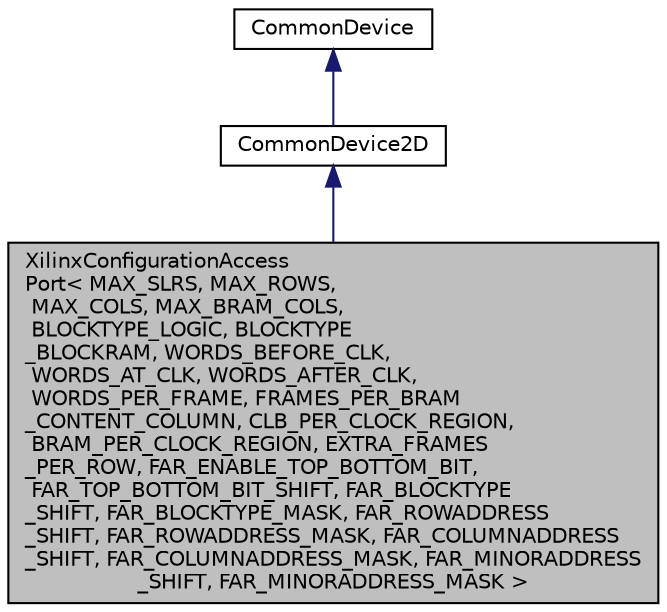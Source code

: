 digraph "XilinxConfigurationAccessPort&lt; MAX_SLRS, MAX_ROWS, MAX_COLS, MAX_BRAM_COLS, BLOCKTYPE_LOGIC, BLOCKTYPE_BLOCKRAM, WORDS_BEFORE_CLK, WORDS_AT_CLK, WORDS_AFTER_CLK, WORDS_PER_FRAME, FRAMES_PER_BRAM_CONTENT_COLUMN, CLB_PER_CLOCK_REGION, BRAM_PER_CLOCK_REGION, EXTRA_FRAMES_PER_ROW, FAR_ENABLE_TOP_BOTTOM_BIT, FAR_TOP_BOTTOM_BIT_SHIFT, FAR_BLOCKTYPE_SHIFT, FAR_BLOCKTYPE_MASK, FAR_ROWADDRESS_SHIFT, FAR_ROWADDRESS_MASK, FAR_COLUMNADDRESS_SHIFT, FAR_COLUMNADDRESS_MASK, FAR_MINORADDRESS_SHIFT, FAR_MINORADDRESS_MASK &gt;"
{
 // INTERACTIVE_SVG=YES
 // LATEX_PDF_SIZE
  edge [fontname="Helvetica",fontsize="10",labelfontname="Helvetica",labelfontsize="10"];
  node [fontname="Helvetica",fontsize="10",shape=record];
  Node1 [label="XilinxConfigurationAccess\lPort\< MAX_SLRS, MAX_ROWS,\l MAX_COLS, MAX_BRAM_COLS,\l BLOCKTYPE_LOGIC, BLOCKTYPE\l_BLOCKRAM, WORDS_BEFORE_CLK,\l WORDS_AT_CLK, WORDS_AFTER_CLK,\l WORDS_PER_FRAME, FRAMES_PER_BRAM\l_CONTENT_COLUMN, CLB_PER_CLOCK_REGION,\l BRAM_PER_CLOCK_REGION, EXTRA_FRAMES\l_PER_ROW, FAR_ENABLE_TOP_BOTTOM_BIT,\l FAR_TOP_BOTTOM_BIT_SHIFT, FAR_BLOCKTYPE\l_SHIFT, FAR_BLOCKTYPE_MASK, FAR_ROWADDRESS\l_SHIFT, FAR_ROWADDRESS_MASK, FAR_COLUMNADDRESS\l_SHIFT, FAR_COLUMNADDRESS_MASK, FAR_MINORADDRESS\l_SHIFT, FAR_MINORADDRESS_MASK \>",height=0.2,width=0.4,color="black", fillcolor="grey75", style="filled", fontcolor="black",tooltip=" "];
  Node2 -> Node1 [dir="back",color="midnightblue",fontsize="10",style="solid",fontname="Helvetica"];
  Node2 [label="CommonDevice2D",height=0.2,width=0.4,color="black", fillcolor="white", style="filled",URL="$classCommonDevice2D.html",tooltip=" "];
  Node3 -> Node2 [dir="back",color="midnightblue",fontsize="10",style="solid",fontname="Helvetica"];
  Node3 [label="CommonDevice",height=0.2,width=0.4,color="black", fillcolor="white", style="filled",URL="$classCommonDevice.html",tooltip=" "];
}
